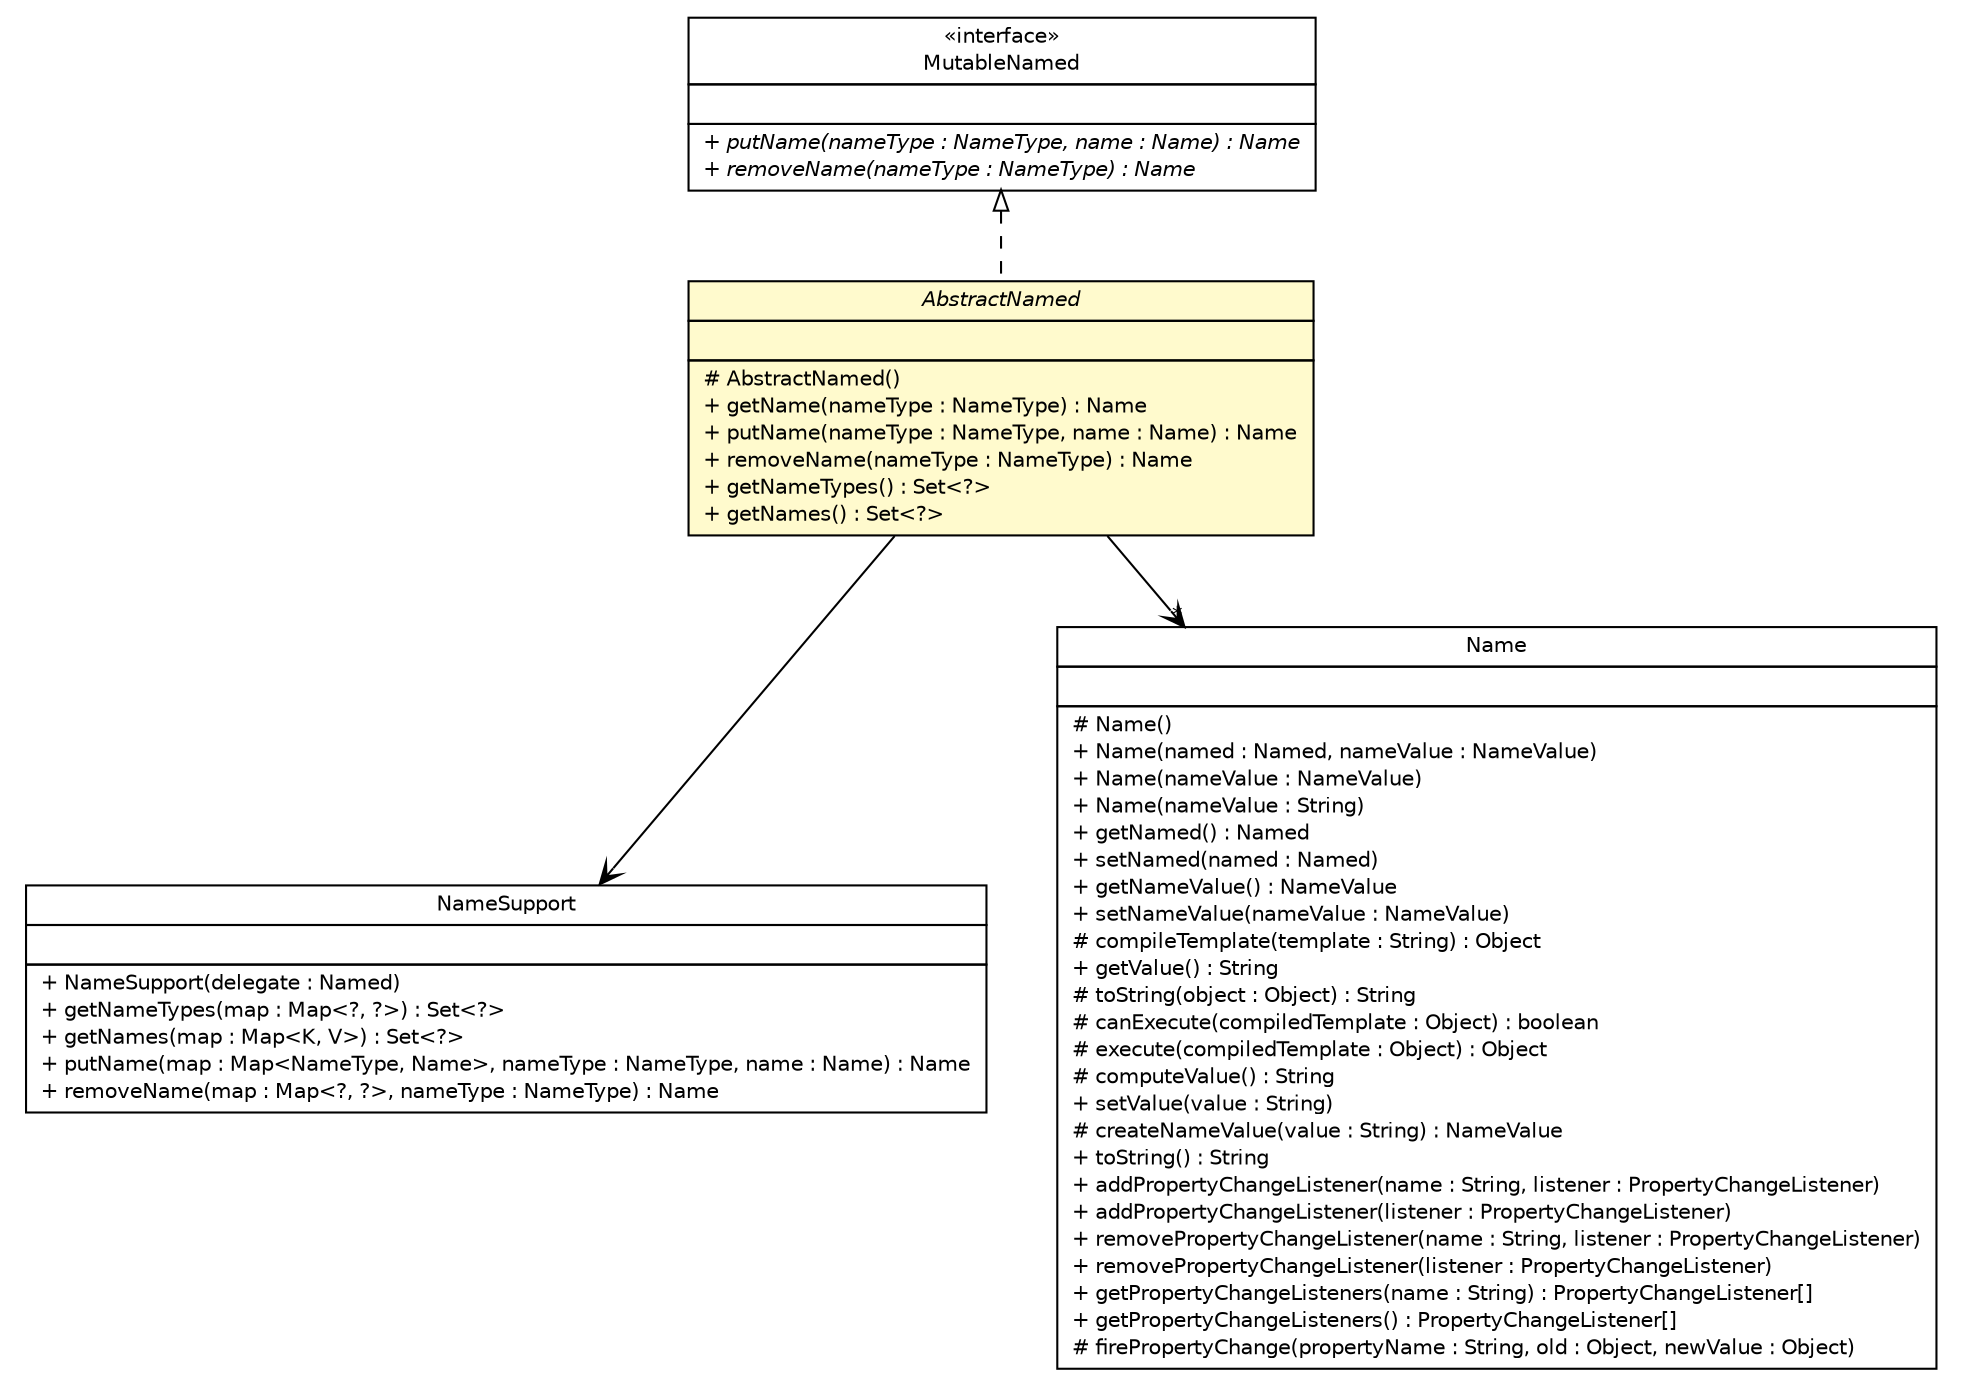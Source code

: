 #!/usr/local/bin/dot
#
# Class diagram 
# Generated by UMLGraph version R5_6-24-gf6e263 (http://www.umlgraph.org/)
#

digraph G {
	edge [fontname="Helvetica",fontsize=10,labelfontname="Helvetica",labelfontsize=10];
	node [fontname="Helvetica",fontsize=10,shape=plaintext];
	nodesep=0.25;
	ranksep=0.5;
	// com.edugility.nomen.NameSupport
	c38 [label=<<table title="com.edugility.nomen.NameSupport" border="0" cellborder="1" cellspacing="0" cellpadding="2" port="p" href="./NameSupport.html">
		<tr><td><table border="0" cellspacing="0" cellpadding="1">
<tr><td align="center" balign="center"> NameSupport </td></tr>
		</table></td></tr>
		<tr><td><table border="0" cellspacing="0" cellpadding="1">
<tr><td align="left" balign="left">  </td></tr>
		</table></td></tr>
		<tr><td><table border="0" cellspacing="0" cellpadding="1">
<tr><td align="left" balign="left"> + NameSupport(delegate : Named) </td></tr>
<tr><td align="left" balign="left"> + getNameTypes(map : Map&lt;?, ?&gt;) : Set&lt;?&gt; </td></tr>
<tr><td align="left" balign="left"> + getNames(map : Map&lt;K, V&gt;) : Set&lt;?&gt; </td></tr>
<tr><td align="left" balign="left"> + putName(map : Map&lt;NameType, Name&gt;, nameType : NameType, name : Name) : Name </td></tr>
<tr><td align="left" balign="left"> + removeName(map : Map&lt;?, ?&gt;, nameType : NameType) : Name </td></tr>
		</table></td></tr>
		</table>>, URL="./NameSupport.html", fontname="Helvetica", fontcolor="black", fontsize=10.0];
	// com.edugility.nomen.Name
	c48 [label=<<table title="com.edugility.nomen.Name" border="0" cellborder="1" cellspacing="0" cellpadding="2" port="p" href="./Name.html">
		<tr><td><table border="0" cellspacing="0" cellpadding="1">
<tr><td align="center" balign="center"> Name </td></tr>
		</table></td></tr>
		<tr><td><table border="0" cellspacing="0" cellpadding="1">
<tr><td align="left" balign="left">  </td></tr>
		</table></td></tr>
		<tr><td><table border="0" cellspacing="0" cellpadding="1">
<tr><td align="left" balign="left"> # Name() </td></tr>
<tr><td align="left" balign="left"> + Name(named : Named, nameValue : NameValue) </td></tr>
<tr><td align="left" balign="left"> + Name(nameValue : NameValue) </td></tr>
<tr><td align="left" balign="left"> + Name(nameValue : String) </td></tr>
<tr><td align="left" balign="left"> + getNamed() : Named </td></tr>
<tr><td align="left" balign="left"> + setNamed(named : Named) </td></tr>
<tr><td align="left" balign="left"> + getNameValue() : NameValue </td></tr>
<tr><td align="left" balign="left"> + setNameValue(nameValue : NameValue) </td></tr>
<tr><td align="left" balign="left"> # compileTemplate(template : String) : Object </td></tr>
<tr><td align="left" balign="left"> + getValue() : String </td></tr>
<tr><td align="left" balign="left"> # toString(object : Object) : String </td></tr>
<tr><td align="left" balign="left"> # canExecute(compiledTemplate : Object) : boolean </td></tr>
<tr><td align="left" balign="left"> # execute(compiledTemplate : Object) : Object </td></tr>
<tr><td align="left" balign="left"> # computeValue() : String </td></tr>
<tr><td align="left" balign="left"> + setValue(value : String) </td></tr>
<tr><td align="left" balign="left"> # createNameValue(value : String) : NameValue </td></tr>
<tr><td align="left" balign="left"> + toString() : String </td></tr>
<tr><td align="left" balign="left"> + addPropertyChangeListener(name : String, listener : PropertyChangeListener) </td></tr>
<tr><td align="left" balign="left"> + addPropertyChangeListener(listener : PropertyChangeListener) </td></tr>
<tr><td align="left" balign="left"> + removePropertyChangeListener(name : String, listener : PropertyChangeListener) </td></tr>
<tr><td align="left" balign="left"> + removePropertyChangeListener(listener : PropertyChangeListener) </td></tr>
<tr><td align="left" balign="left"> + getPropertyChangeListeners(name : String) : PropertyChangeListener[] </td></tr>
<tr><td align="left" balign="left"> + getPropertyChangeListeners() : PropertyChangeListener[] </td></tr>
<tr><td align="left" balign="left"> # firePropertyChange(propertyName : String, old : Object, newValue : Object) </td></tr>
		</table></td></tr>
		</table>>, URL="./Name.html", fontname="Helvetica", fontcolor="black", fontsize=10.0];
	// com.edugility.nomen.MutableNamed
	c49 [label=<<table title="com.edugility.nomen.MutableNamed" border="0" cellborder="1" cellspacing="0" cellpadding="2" port="p" href="./MutableNamed.html">
		<tr><td><table border="0" cellspacing="0" cellpadding="1">
<tr><td align="center" balign="center"> &#171;interface&#187; </td></tr>
<tr><td align="center" balign="center"> MutableNamed </td></tr>
		</table></td></tr>
		<tr><td><table border="0" cellspacing="0" cellpadding="1">
<tr><td align="left" balign="left">  </td></tr>
		</table></td></tr>
		<tr><td><table border="0" cellspacing="0" cellpadding="1">
<tr><td align="left" balign="left"><font face="Helvetica-Oblique" point-size="10.0"> + putName(nameType : NameType, name : Name) : Name </font></td></tr>
<tr><td align="left" balign="left"><font face="Helvetica-Oblique" point-size="10.0"> + removeName(nameType : NameType) : Name </font></td></tr>
		</table></td></tr>
		</table>>, URL="./MutableNamed.html", fontname="Helvetica", fontcolor="black", fontsize=10.0];
	// com.edugility.nomen.AbstractNamed
	c51 [label=<<table title="com.edugility.nomen.AbstractNamed" border="0" cellborder="1" cellspacing="0" cellpadding="2" port="p" bgcolor="lemonChiffon" href="./AbstractNamed.html">
		<tr><td><table border="0" cellspacing="0" cellpadding="1">
<tr><td align="center" balign="center"><font face="Helvetica-Oblique"> AbstractNamed </font></td></tr>
		</table></td></tr>
		<tr><td><table border="0" cellspacing="0" cellpadding="1">
<tr><td align="left" balign="left">  </td></tr>
		</table></td></tr>
		<tr><td><table border="0" cellspacing="0" cellpadding="1">
<tr><td align="left" balign="left"> # AbstractNamed() </td></tr>
<tr><td align="left" balign="left"> + getName(nameType : NameType) : Name </td></tr>
<tr><td align="left" balign="left"> + putName(nameType : NameType, name : Name) : Name </td></tr>
<tr><td align="left" balign="left"> + removeName(nameType : NameType) : Name </td></tr>
<tr><td align="left" balign="left"> + getNameTypes() : Set&lt;?&gt; </td></tr>
<tr><td align="left" balign="left"> + getNames() : Set&lt;?&gt; </td></tr>
		</table></td></tr>
		</table>>, URL="./AbstractNamed.html", fontname="Helvetica", fontcolor="black", fontsize=10.0];
	//com.edugility.nomen.AbstractNamed implements com.edugility.nomen.MutableNamed
	c49:p -> c51:p [dir=back,arrowtail=empty,style=dashed];
	// com.edugility.nomen.AbstractNamed NAVASSOC com.edugility.nomen.Name
	c51:p -> c48:p [taillabel="", label="", headlabel="*", fontname="Helvetica", fontcolor="black", fontsize=10.0, color="black", arrowhead=open];
	// com.edugility.nomen.AbstractNamed NAVASSOC com.edugility.nomen.NameSupport
	c51:p -> c38:p [taillabel="", label="", headlabel="", fontname="Helvetica", fontcolor="black", fontsize=10.0, color="black", arrowhead=open];
}

